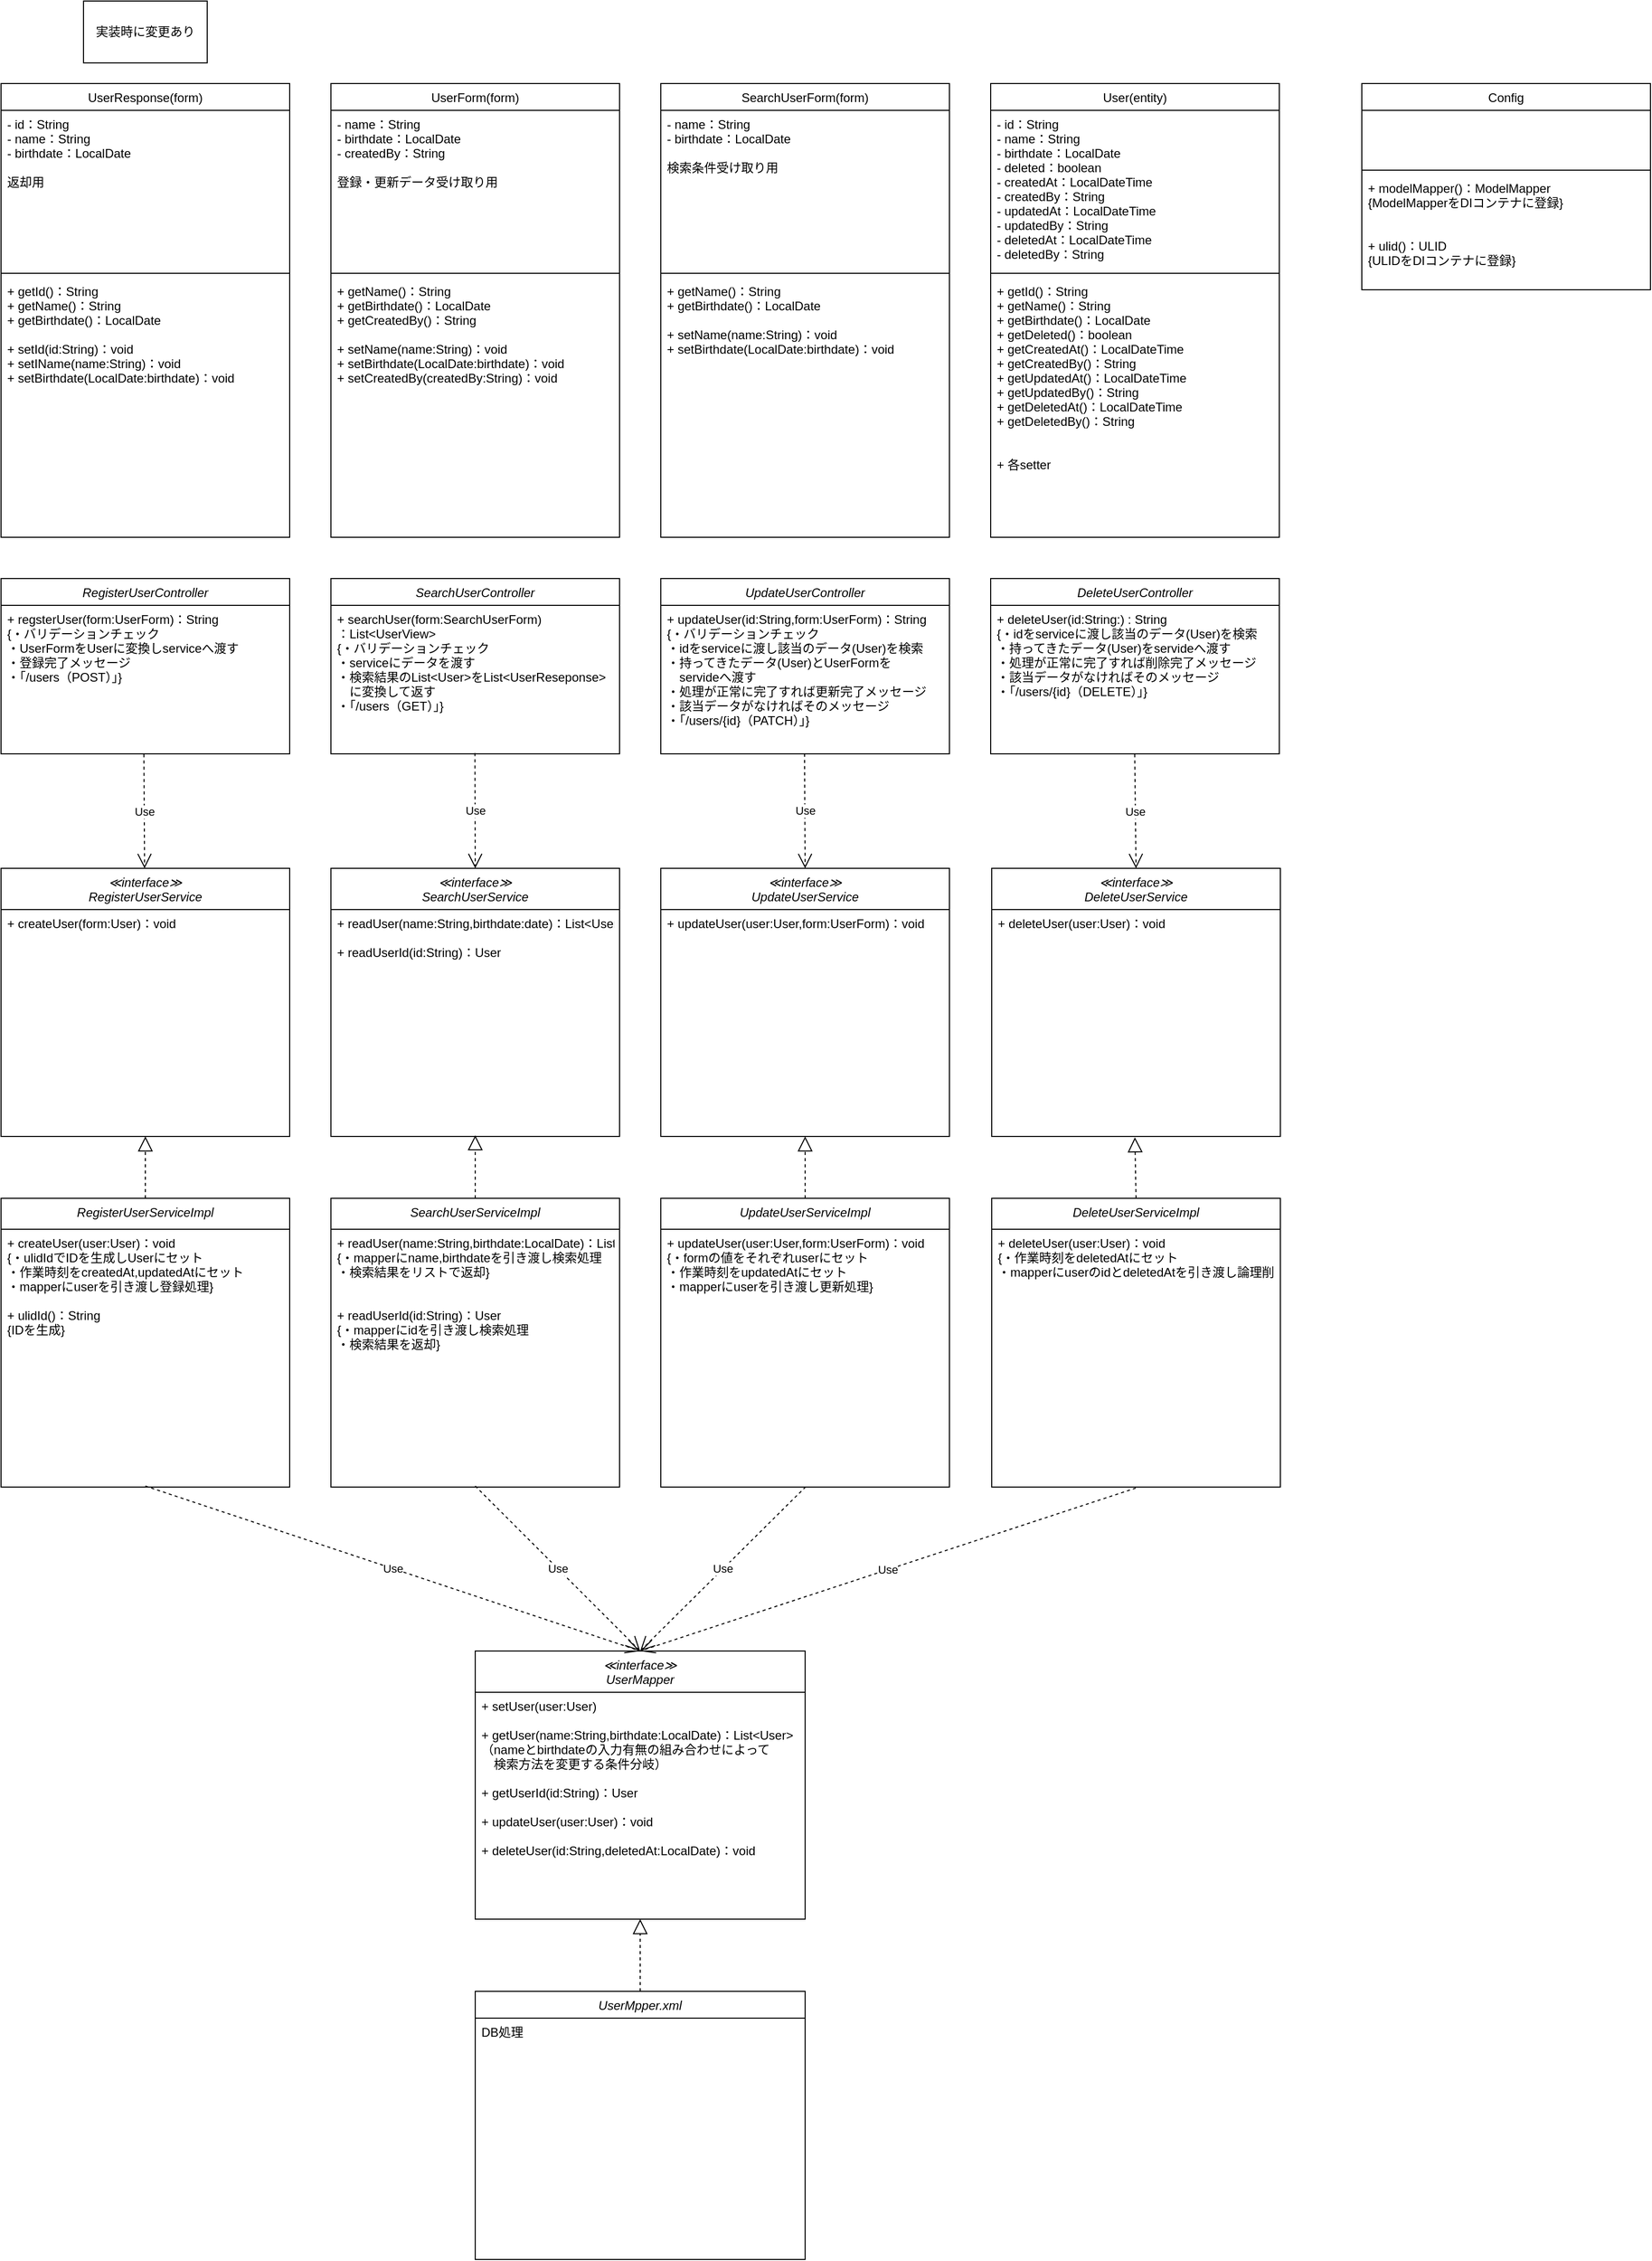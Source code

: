 <mxfile version="18.1.2" type="github">
  <diagram id="C5RBs43oDa-KdzZeNtuy" name="Page-1">
    <mxGraphModel dx="1221" dy="644" grid="1" gridSize="10" guides="1" tooltips="1" connect="1" arrows="1" fold="1" page="1" pageScale="1" pageWidth="827" pageHeight="1169" math="0" shadow="0">
      <root>
        <mxCell id="WIyWlLk6GJQsqaUBKTNV-0" />
        <mxCell id="WIyWlLk6GJQsqaUBKTNV-1" parent="WIyWlLk6GJQsqaUBKTNV-0" />
        <mxCell id="2Q6zyHyjx5GXIw4nZjvg-0" value="UserForm(form)" style="swimlane;fontStyle=0;align=center;verticalAlign=top;childLayout=stackLayout;horizontal=1;startSize=26;horizontalStack=0;resizeParent=1;resizeLast=0;collapsible=1;marginBottom=0;rounded=0;shadow=0;strokeWidth=1;" parent="WIyWlLk6GJQsqaUBKTNV-1" vertex="1">
          <mxGeometry x="320" y="80" width="280" height="440" as="geometry">
            <mxRectangle x="550" y="140" width="160" height="26" as="alternateBounds" />
          </mxGeometry>
        </mxCell>
        <mxCell id="2Q6zyHyjx5GXIw4nZjvg-1" value="- name：String&#xa;- birthdate：LocalDate&#xa;- createdBy：String&#xa;&#xa;登録・更新データ受け取り用" style="text;align=left;verticalAlign=top;spacingLeft=4;spacingRight=4;overflow=hidden;rotatable=0;points=[[0,0.5],[1,0.5]];portConstraint=eastwest;" parent="2Q6zyHyjx5GXIw4nZjvg-0" vertex="1">
          <mxGeometry y="26" width="280" height="154" as="geometry" />
        </mxCell>
        <mxCell id="2Q6zyHyjx5GXIw4nZjvg-2" value="" style="line;html=1;strokeWidth=1;align=left;verticalAlign=middle;spacingTop=-1;spacingLeft=3;spacingRight=3;rotatable=0;labelPosition=right;points=[];portConstraint=eastwest;" parent="2Q6zyHyjx5GXIw4nZjvg-0" vertex="1">
          <mxGeometry y="180" width="280" height="8" as="geometry" />
        </mxCell>
        <mxCell id="2Q6zyHyjx5GXIw4nZjvg-3" value="+ getName()：String&#xa;+ getBirthdate()：LocalDate&#xa;+ getCreatedBy()：String&#xa;&#xa;+ setName(name:String)：void&#xa;+ setBirthdate(LocalDate:birthdate)：void&#xa;+ setCreatedBy(createdBy:String)：void" style="text;align=left;verticalAlign=top;spacingLeft=4;spacingRight=4;overflow=hidden;rotatable=0;points=[[0,0.5],[1,0.5]];portConstraint=eastwest;" parent="2Q6zyHyjx5GXIw4nZjvg-0" vertex="1">
          <mxGeometry y="188" width="280" height="252" as="geometry" />
        </mxCell>
        <mxCell id="2Q6zyHyjx5GXIw4nZjvg-4" value="RegisterUserController" style="swimlane;fontStyle=2;align=center;verticalAlign=top;childLayout=stackLayout;horizontal=1;startSize=26;horizontalStack=0;resizeParent=1;resizeLast=0;collapsible=1;marginBottom=0;rounded=0;shadow=0;strokeWidth=1;" parent="WIyWlLk6GJQsqaUBKTNV-1" vertex="1">
          <mxGeometry y="560" width="280" height="170" as="geometry">
            <mxRectangle x="230" y="140" width="160" height="26" as="alternateBounds" />
          </mxGeometry>
        </mxCell>
        <mxCell id="2Q6zyHyjx5GXIw4nZjvg-5" value="+ regsterUser(form:UserForm)：String&#xa;{・バリデーションチェック&#xa;・UserFormをUserに変換しserviceへ渡す&#xa;・登録完了メッセージ&#xa;・「/users（POST）」}" style="text;align=left;verticalAlign=top;spacingLeft=4;spacingRight=4;overflow=hidden;rotatable=0;points=[[0,0.5],[1,0.5]];portConstraint=eastwest;" parent="2Q6zyHyjx5GXIw4nZjvg-4" vertex="1">
          <mxGeometry y="26" width="280" height="144" as="geometry" />
        </mxCell>
        <mxCell id="2Q6zyHyjx5GXIw4nZjvg-6" value="実装時に変更あり" style="whiteSpace=wrap;html=1;" parent="WIyWlLk6GJQsqaUBKTNV-1" vertex="1">
          <mxGeometry x="80" width="120" height="60" as="geometry" />
        </mxCell>
        <mxCell id="2Q6zyHyjx5GXIw4nZjvg-7" value="User(entity)" style="swimlane;fontStyle=0;align=center;verticalAlign=top;childLayout=stackLayout;horizontal=1;startSize=26;horizontalStack=0;resizeParent=1;resizeLast=0;collapsible=1;marginBottom=0;rounded=0;shadow=0;strokeWidth=1;" parent="WIyWlLk6GJQsqaUBKTNV-1" vertex="1">
          <mxGeometry x="960" y="80" width="280" height="440" as="geometry">
            <mxRectangle x="550" y="140" width="160" height="26" as="alternateBounds" />
          </mxGeometry>
        </mxCell>
        <mxCell id="2Q6zyHyjx5GXIw4nZjvg-8" value="- id：String&#xa;- name：String&#xa;- birthdate：LocalDate&#xa;- deleted：boolean&#xa;- createdAt：LocalDateTime&#xa;- createdBy：String&#xa;- updatedAt：LocalDateTime&#xa;- updatedBy：String&#xa;- deletedAt：LocalDateTime&#xa;- deletedBy：String" style="text;align=left;verticalAlign=top;spacingLeft=4;spacingRight=4;overflow=hidden;rotatable=0;points=[[0,0.5],[1,0.5]];portConstraint=eastwest;" parent="2Q6zyHyjx5GXIw4nZjvg-7" vertex="1">
          <mxGeometry y="26" width="280" height="154" as="geometry" />
        </mxCell>
        <mxCell id="2Q6zyHyjx5GXIw4nZjvg-9" value="" style="line;html=1;strokeWidth=1;align=left;verticalAlign=middle;spacingTop=-1;spacingLeft=3;spacingRight=3;rotatable=0;labelPosition=right;points=[];portConstraint=eastwest;" parent="2Q6zyHyjx5GXIw4nZjvg-7" vertex="1">
          <mxGeometry y="180" width="280" height="8" as="geometry" />
        </mxCell>
        <mxCell id="2Q6zyHyjx5GXIw4nZjvg-10" value="+ getId()：String&#xa;+ getName()：String&#xa;+ getBirthdate()：LocalDate&#xa;+ getDeleted()：boolean&#xa;+ getCreatedAt()：LocalDateTime&#xa;+ getCreatedBy()：String&#xa;+ getUpdatedAt()：LocalDateTime&#xa;+ getUpdatedBy()：String&#xa;+ getDeletedAt()：LocalDateTime&#xa;+ getDeletedBy()：String&#xa;&#xa;&#xa;+ 各setter" style="text;align=left;verticalAlign=top;spacingLeft=4;spacingRight=4;overflow=hidden;rotatable=0;points=[[0,0.5],[1,0.5]];portConstraint=eastwest;" parent="2Q6zyHyjx5GXIw4nZjvg-7" vertex="1">
          <mxGeometry y="188" width="280" height="252" as="geometry" />
        </mxCell>
        <mxCell id="2Q6zyHyjx5GXIw4nZjvg-11" value="UpdateUserController" style="swimlane;fontStyle=2;align=center;verticalAlign=top;childLayout=stackLayout;horizontal=1;startSize=26;horizontalStack=0;resizeParent=1;resizeLast=0;collapsible=1;marginBottom=0;rounded=0;shadow=0;strokeWidth=1;" parent="WIyWlLk6GJQsqaUBKTNV-1" vertex="1">
          <mxGeometry x="640" y="560" width="280" height="170" as="geometry">
            <mxRectangle x="230" y="140" width="160" height="26" as="alternateBounds" />
          </mxGeometry>
        </mxCell>
        <mxCell id="2Q6zyHyjx5GXIw4nZjvg-12" value="+ updateUser(id:String,form:UserForm)：String&#xa;{・バリデーションチェック&#xa;・idをserviceに渡し該当のデータ(User)を検索&#xa;・持ってきたデータ(User)とUserFormを&#xa;　servideへ渡す&#xa;・処理が正常に完了すれば更新完了メッセージ&#xa;・該当データがなければそのメッセージ&#xa;・「/users/{id}（PATCH）」}&#xa;" style="text;align=left;verticalAlign=top;spacingLeft=4;spacingRight=4;overflow=hidden;rotatable=0;points=[[0,0.5],[1,0.5]];portConstraint=eastwest;" parent="2Q6zyHyjx5GXIw4nZjvg-11" vertex="1">
          <mxGeometry y="26" width="280" height="144" as="geometry" />
        </mxCell>
        <mxCell id="2Q6zyHyjx5GXIw4nZjvg-13" value="≪interface≫&#xa;RegisterUserService" style="swimlane;fontStyle=2;align=center;verticalAlign=top;childLayout=stackLayout;horizontal=1;startSize=40;horizontalStack=0;resizeParent=1;resizeLast=0;collapsible=1;marginBottom=0;rounded=0;shadow=0;strokeWidth=1;" parent="WIyWlLk6GJQsqaUBKTNV-1" vertex="1">
          <mxGeometry y="841" width="280" height="260" as="geometry">
            <mxRectangle x="230" y="140" width="160" height="26" as="alternateBounds" />
          </mxGeometry>
        </mxCell>
        <mxCell id="2Q6zyHyjx5GXIw4nZjvg-14" value="+ createUser(form:User)：void&#xa;&#xa;" style="text;align=left;verticalAlign=top;spacingLeft=4;spacingRight=4;overflow=hidden;rotatable=0;points=[[0,0.5],[1,0.5]];portConstraint=eastwest;" parent="2Q6zyHyjx5GXIw4nZjvg-13" vertex="1">
          <mxGeometry y="40" width="280" height="220" as="geometry" />
        </mxCell>
        <mxCell id="2Q6zyHyjx5GXIw4nZjvg-15" value="Use" style="endArrow=open;endSize=12;dashed=1;html=1;rounded=0;exitX=0.495;exitY=1.003;exitDx=0;exitDy=0;exitPerimeter=0;" parent="WIyWlLk6GJQsqaUBKTNV-1" source="2Q6zyHyjx5GXIw4nZjvg-5" target="2Q6zyHyjx5GXIw4nZjvg-13" edge="1">
          <mxGeometry width="160" relative="1" as="geometry">
            <mxPoint x="260" y="702" as="sourcePoint" />
            <mxPoint x="144" y="850" as="targetPoint" />
          </mxGeometry>
        </mxCell>
        <mxCell id="2Q6zyHyjx5GXIw4nZjvg-16" value="Use" style="endArrow=open;endSize=12;dashed=1;html=1;rounded=0;exitX=0.498;exitY=0.999;exitDx=0;exitDy=0;exitPerimeter=0;entryX=0.5;entryY=0;entryDx=0;entryDy=0;" parent="WIyWlLk6GJQsqaUBKTNV-1" source="2Q6zyHyjx5GXIw4nZjvg-12" target="KJj9Us8JGRB6TX172S0L-4" edge="1">
          <mxGeometry width="160" relative="1" as="geometry">
            <mxPoint x="499" y="704" as="sourcePoint" />
            <mxPoint x="779" y="880" as="targetPoint" />
          </mxGeometry>
        </mxCell>
        <mxCell id="2Q6zyHyjx5GXIw4nZjvg-17" value="RegisterUserServiceImpl" style="swimlane;fontStyle=2;align=center;verticalAlign=top;childLayout=stackLayout;horizontal=1;startSize=30;horizontalStack=0;resizeParent=1;resizeLast=0;collapsible=1;marginBottom=0;rounded=0;shadow=0;strokeWidth=1;" parent="WIyWlLk6GJQsqaUBKTNV-1" vertex="1">
          <mxGeometry y="1161" width="280" height="280" as="geometry">
            <mxRectangle x="230" y="140" width="160" height="26" as="alternateBounds" />
          </mxGeometry>
        </mxCell>
        <mxCell id="2Q6zyHyjx5GXIw4nZjvg-18" value="+ createUser(user:User)：void&#xa;{・ulidIdでIDを生成しUserにセット&#xa;・作業時刻をcreatedAt,updatedAtにセット&#xa;・mapperにuserを引き渡し登録処理}&#xa;&#xa;+ ulidId()：String&#xa;{IDを生成}&#xa;" style="text;align=left;verticalAlign=top;spacingLeft=4;spacingRight=4;overflow=hidden;rotatable=0;points=[[0,0.5],[1,0.5]];portConstraint=eastwest;" parent="2Q6zyHyjx5GXIw4nZjvg-17" vertex="1">
          <mxGeometry y="30" width="280" height="250" as="geometry" />
        </mxCell>
        <mxCell id="2Q6zyHyjx5GXIw4nZjvg-19" value="" style="endArrow=block;dashed=1;endFill=0;endSize=12;html=1;rounded=0;exitX=0.5;exitY=0;exitDx=0;exitDy=0;entryX=0.5;entryY=1;entryDx=0;entryDy=0;" parent="WIyWlLk6GJQsqaUBKTNV-1" source="2Q6zyHyjx5GXIw4nZjvg-17" target="2Q6zyHyjx5GXIw4nZjvg-13" edge="1">
          <mxGeometry width="160" relative="1" as="geometry">
            <mxPoint x="390" y="981" as="sourcePoint" />
            <mxPoint x="550" y="981" as="targetPoint" />
          </mxGeometry>
        </mxCell>
        <mxCell id="2Q6zyHyjx5GXIw4nZjvg-20" value="≪interface≫&#xa;UserMapper" style="swimlane;fontStyle=2;align=center;verticalAlign=top;childLayout=stackLayout;horizontal=1;startSize=40;horizontalStack=0;resizeParent=1;resizeLast=0;collapsible=1;marginBottom=0;rounded=0;shadow=0;strokeWidth=1;" parent="WIyWlLk6GJQsqaUBKTNV-1" vertex="1">
          <mxGeometry x="460" y="1600" width="320" height="260" as="geometry">
            <mxRectangle x="230" y="140" width="160" height="26" as="alternateBounds" />
          </mxGeometry>
        </mxCell>
        <mxCell id="2Q6zyHyjx5GXIw4nZjvg-21" value="+ setUser(user:User)&#xa;&#xa;+ getUser(name:String,birthdate:LocalDate)：List&lt;User&gt;&#xa;（nameとbirthdateの入力有無の組み合わせによって&#xa;　検索方法を変更する条件分岐）&#xa;&#xa;+ getUserId(id:String)：User&#xa;&#xa;+ updateUser(user:User)：void&#xa;&#xa;+ deleteUser(id:String,deletedAt:LocalDate)：void&#xa;" style="text;align=left;verticalAlign=top;spacingLeft=4;spacingRight=4;overflow=hidden;rotatable=0;points=[[0,0.5],[1,0.5]];portConstraint=eastwest;" parent="2Q6zyHyjx5GXIw4nZjvg-20" vertex="1">
          <mxGeometry y="40" width="320" height="220" as="geometry" />
        </mxCell>
        <mxCell id="2Q6zyHyjx5GXIw4nZjvg-22" value="Use" style="endArrow=open;endSize=12;dashed=1;html=1;rounded=0;entryX=0.5;entryY=0;entryDx=0;entryDy=0;exitX=0.5;exitY=0.996;exitDx=0;exitDy=0;exitPerimeter=0;" parent="WIyWlLk6GJQsqaUBKTNV-1" source="2Q6zyHyjx5GXIw4nZjvg-18" target="2Q6zyHyjx5GXIw4nZjvg-20" edge="1">
          <mxGeometry width="160" relative="1" as="geometry">
            <mxPoint x="380" y="2160" as="sourcePoint" />
            <mxPoint x="730" y="1470" as="targetPoint" />
            <Array as="points" />
          </mxGeometry>
        </mxCell>
        <mxCell id="2Q6zyHyjx5GXIw4nZjvg-23" value="UserMpper.xml" style="swimlane;fontStyle=2;align=center;verticalAlign=top;childLayout=stackLayout;horizontal=1;startSize=26;horizontalStack=0;resizeParent=1;resizeLast=0;collapsible=1;marginBottom=0;rounded=0;shadow=0;strokeWidth=1;" parent="WIyWlLk6GJQsqaUBKTNV-1" vertex="1">
          <mxGeometry x="460" y="1930" width="320" height="260" as="geometry">
            <mxRectangle x="230" y="140" width="160" height="26" as="alternateBounds" />
          </mxGeometry>
        </mxCell>
        <mxCell id="2Q6zyHyjx5GXIw4nZjvg-24" value="DB処理" style="text;align=left;verticalAlign=top;spacingLeft=4;spacingRight=4;overflow=hidden;rotatable=0;points=[[0,0.5],[1,0.5]];portConstraint=eastwest;" parent="2Q6zyHyjx5GXIw4nZjvg-23" vertex="1">
          <mxGeometry y="26" width="320" height="134" as="geometry" />
        </mxCell>
        <mxCell id="2Q6zyHyjx5GXIw4nZjvg-25" value="" style="endArrow=block;dashed=1;endFill=0;endSize=12;html=1;rounded=0;entryX=0.5;entryY=1;entryDx=0;entryDy=0;exitX=0.5;exitY=0;exitDx=0;exitDy=0;" parent="WIyWlLk6GJQsqaUBKTNV-1" source="2Q6zyHyjx5GXIw4nZjvg-23" target="2Q6zyHyjx5GXIw4nZjvg-20" edge="1">
          <mxGeometry width="160" relative="1" as="geometry">
            <mxPoint x="-590" y="1980" as="sourcePoint" />
            <mxPoint x="-430" y="1980" as="targetPoint" />
          </mxGeometry>
        </mxCell>
        <mxCell id="2Q6zyHyjx5GXIw4nZjvg-26" value="SearchUserController" style="swimlane;fontStyle=2;align=center;verticalAlign=top;childLayout=stackLayout;horizontal=1;startSize=26;horizontalStack=0;resizeParent=1;resizeLast=0;collapsible=1;marginBottom=0;rounded=0;shadow=0;strokeWidth=1;" parent="WIyWlLk6GJQsqaUBKTNV-1" vertex="1">
          <mxGeometry x="320" y="560" width="280" height="170" as="geometry">
            <mxRectangle x="230" y="140" width="160" height="26" as="alternateBounds" />
          </mxGeometry>
        </mxCell>
        <mxCell id="2Q6zyHyjx5GXIw4nZjvg-27" value="+ searchUser(form:SearchUserForm)&#xa;：List&lt;UserView&gt;&#xa;{・バリデーションチェック&#xa;・serviceにデータを渡す&#xa;・検索結果のList&lt;User&gt;をList&lt;UserReseponse&gt;&#xa;　に変換して返す&#xa;・「/users（GET）」}&#xa;&#xa;" style="text;align=left;verticalAlign=top;spacingLeft=4;spacingRight=4;overflow=hidden;rotatable=0;points=[[0,0.5],[1,0.5]];portConstraint=eastwest;" parent="2Q6zyHyjx5GXIw4nZjvg-26" vertex="1">
          <mxGeometry y="26" width="280" height="144" as="geometry" />
        </mxCell>
        <mxCell id="2Q6zyHyjx5GXIw4nZjvg-28" value="Use" style="endArrow=open;endSize=12;dashed=1;html=1;rounded=0;exitX=0.499;exitY=0.995;exitDx=0;exitDy=0;exitPerimeter=0;entryX=0.5;entryY=0;entryDx=0;entryDy=0;" parent="WIyWlLk6GJQsqaUBKTNV-1" source="2Q6zyHyjx5GXIw4nZjvg-27" target="KJj9Us8JGRB6TX172S0L-0" edge="1">
          <mxGeometry width="160" relative="1" as="geometry">
            <mxPoint x="360" y="740" as="sourcePoint" />
            <mxPoint x="463" y="840" as="targetPoint" />
          </mxGeometry>
        </mxCell>
        <mxCell id="2Q6zyHyjx5GXIw4nZjvg-29" value="UserResponse(form)" style="swimlane;fontStyle=0;align=center;verticalAlign=top;childLayout=stackLayout;horizontal=1;startSize=26;horizontalStack=0;resizeParent=1;resizeLast=0;collapsible=1;marginBottom=0;rounded=0;shadow=0;strokeWidth=1;" parent="WIyWlLk6GJQsqaUBKTNV-1" vertex="1">
          <mxGeometry y="80" width="280" height="440" as="geometry">
            <mxRectangle x="550" y="140" width="160" height="26" as="alternateBounds" />
          </mxGeometry>
        </mxCell>
        <mxCell id="2Q6zyHyjx5GXIw4nZjvg-30" value="- id：String&#xa;- name：String&#xa;- birthdate：LocalDate&#xa;&#xa;返却用" style="text;align=left;verticalAlign=top;spacingLeft=4;spacingRight=4;overflow=hidden;rotatable=0;points=[[0,0.5],[1,0.5]];portConstraint=eastwest;" parent="2Q6zyHyjx5GXIw4nZjvg-29" vertex="1">
          <mxGeometry y="26" width="280" height="154" as="geometry" />
        </mxCell>
        <mxCell id="2Q6zyHyjx5GXIw4nZjvg-31" value="" style="line;html=1;strokeWidth=1;align=left;verticalAlign=middle;spacingTop=-1;spacingLeft=3;spacingRight=3;rotatable=0;labelPosition=right;points=[];portConstraint=eastwest;" parent="2Q6zyHyjx5GXIw4nZjvg-29" vertex="1">
          <mxGeometry y="180" width="280" height="8" as="geometry" />
        </mxCell>
        <mxCell id="2Q6zyHyjx5GXIw4nZjvg-32" value="+ getId()：String&#xa;+ getName()：String&#xa;+ getBirthdate()：LocalDate&#xa;&#xa;+ setId(id:String)：void&#xa;+ setIName(name:String)：void&#xa;+ setBirthdate(LocalDate:birthdate)：void" style="text;align=left;verticalAlign=top;spacingLeft=4;spacingRight=4;overflow=hidden;rotatable=0;points=[[0,0.5],[1,0.5]];portConstraint=eastwest;" parent="2Q6zyHyjx5GXIw4nZjvg-29" vertex="1">
          <mxGeometry y="188" width="280" height="252" as="geometry" />
        </mxCell>
        <mxCell id="2Q6zyHyjx5GXIw4nZjvg-33" value="SearchUserForm(form)" style="swimlane;fontStyle=0;align=center;verticalAlign=top;childLayout=stackLayout;horizontal=1;startSize=26;horizontalStack=0;resizeParent=1;resizeLast=0;collapsible=1;marginBottom=0;rounded=0;shadow=0;strokeWidth=1;" parent="WIyWlLk6GJQsqaUBKTNV-1" vertex="1">
          <mxGeometry x="640" y="80" width="280" height="440" as="geometry">
            <mxRectangle x="550" y="140" width="160" height="26" as="alternateBounds" />
          </mxGeometry>
        </mxCell>
        <mxCell id="2Q6zyHyjx5GXIw4nZjvg-34" value="- name：String&#xa;- birthdate：LocalDate&#xa;&#xa;検索条件受け取り用" style="text;align=left;verticalAlign=top;spacingLeft=4;spacingRight=4;overflow=hidden;rotatable=0;points=[[0,0.5],[1,0.5]];portConstraint=eastwest;" parent="2Q6zyHyjx5GXIw4nZjvg-33" vertex="1">
          <mxGeometry y="26" width="280" height="154" as="geometry" />
        </mxCell>
        <mxCell id="2Q6zyHyjx5GXIw4nZjvg-35" value="" style="line;html=1;strokeWidth=1;align=left;verticalAlign=middle;spacingTop=-1;spacingLeft=3;spacingRight=3;rotatable=0;labelPosition=right;points=[];portConstraint=eastwest;" parent="2Q6zyHyjx5GXIw4nZjvg-33" vertex="1">
          <mxGeometry y="180" width="280" height="8" as="geometry" />
        </mxCell>
        <mxCell id="2Q6zyHyjx5GXIw4nZjvg-36" value="+ getName()：String&#xa;+ getBirthdate()：LocalDate&#xa;&#xa;+ setName(name:String)：void&#xa;+ setBirthdate(LocalDate:birthdate)：void" style="text;align=left;verticalAlign=top;spacingLeft=4;spacingRight=4;overflow=hidden;rotatable=0;points=[[0,0.5],[1,0.5]];portConstraint=eastwest;" parent="2Q6zyHyjx5GXIw4nZjvg-33" vertex="1">
          <mxGeometry y="188" width="280" height="252" as="geometry" />
        </mxCell>
        <mxCell id="2Q6zyHyjx5GXIw4nZjvg-37" value="DeleteUserController" style="swimlane;fontStyle=2;align=center;verticalAlign=top;childLayout=stackLayout;horizontal=1;startSize=26;horizontalStack=0;resizeParent=1;resizeLast=0;collapsible=1;marginBottom=0;rounded=0;shadow=0;strokeWidth=1;" parent="WIyWlLk6GJQsqaUBKTNV-1" vertex="1">
          <mxGeometry x="960" y="560" width="280" height="170" as="geometry">
            <mxRectangle x="230" y="140" width="160" height="26" as="alternateBounds" />
          </mxGeometry>
        </mxCell>
        <mxCell id="2Q6zyHyjx5GXIw4nZjvg-38" value="+ deleteUser(id:String:) : String&#xa;{・idをserviceに渡し該当のデータ(User)を検索&#xa;・持ってきたデータ(User)をservideへ渡す&#xa;・処理が正常に完了すれば削除完了メッセージ&#xa;・該当データがなければそのメッセージ&#xa;・「/users/{id}（DELETE）」}&#xa;" style="text;align=left;verticalAlign=top;spacingLeft=4;spacingRight=4;overflow=hidden;rotatable=0;points=[[0,0.5],[1,0.5]];portConstraint=eastwest;" parent="2Q6zyHyjx5GXIw4nZjvg-37" vertex="1">
          <mxGeometry y="26" width="280" height="144" as="geometry" />
        </mxCell>
        <mxCell id="2Q6zyHyjx5GXIw4nZjvg-39" value="Use" style="endArrow=open;endSize=12;dashed=1;html=1;rounded=0;exitX=0.499;exitY=1.003;exitDx=0;exitDy=0;exitPerimeter=0;entryX=0.5;entryY=0;entryDx=0;entryDy=0;" parent="WIyWlLk6GJQsqaUBKTNV-1" source="2Q6zyHyjx5GXIw4nZjvg-38" target="KJj9Us8JGRB6TX172S0L-8" edge="1">
          <mxGeometry width="160" relative="1" as="geometry">
            <mxPoint x="1060" y="780" as="sourcePoint" />
            <mxPoint x="1100" y="920" as="targetPoint" />
          </mxGeometry>
        </mxCell>
        <mxCell id="2Q6zyHyjx5GXIw4nZjvg-40" value="Config" style="swimlane;fontStyle=0;align=center;verticalAlign=top;childLayout=stackLayout;horizontal=1;startSize=26;horizontalStack=0;resizeParent=1;resizeLast=0;collapsible=1;marginBottom=0;rounded=0;shadow=0;strokeWidth=1;" parent="WIyWlLk6GJQsqaUBKTNV-1" vertex="1">
          <mxGeometry x="1320" y="80" width="280" height="200" as="geometry">
            <mxRectangle x="550" y="140" width="160" height="26" as="alternateBounds" />
          </mxGeometry>
        </mxCell>
        <mxCell id="2Q6zyHyjx5GXIw4nZjvg-41" value="&#xa;&#xa;&#xa;" style="text;align=left;verticalAlign=top;spacingLeft=4;spacingRight=4;overflow=hidden;rotatable=0;points=[[0,0.5],[1,0.5]];portConstraint=eastwest;" parent="2Q6zyHyjx5GXIw4nZjvg-40" vertex="1">
          <mxGeometry y="26" width="280" height="54" as="geometry" />
        </mxCell>
        <mxCell id="2Q6zyHyjx5GXIw4nZjvg-42" value="" style="line;html=1;strokeWidth=1;align=left;verticalAlign=middle;spacingTop=-1;spacingLeft=3;spacingRight=3;rotatable=0;labelPosition=right;points=[];portConstraint=eastwest;" parent="2Q6zyHyjx5GXIw4nZjvg-40" vertex="1">
          <mxGeometry y="80" width="280" height="8" as="geometry" />
        </mxCell>
        <mxCell id="2Q6zyHyjx5GXIw4nZjvg-43" value="+ modelMapper()：ModelMapper&#xa;{ModelMapperをDIコンテナに登録}&#xa;&#xa;&#xa;+ ulid()：ULID&#xa;{ULIDをDIコンテナに登録}" style="text;align=left;verticalAlign=top;spacingLeft=4;spacingRight=4;overflow=hidden;rotatable=0;points=[[0,0.5],[1,0.5]];portConstraint=eastwest;" parent="2Q6zyHyjx5GXIw4nZjvg-40" vertex="1">
          <mxGeometry y="88" width="280" height="102" as="geometry" />
        </mxCell>
        <mxCell id="KJj9Us8JGRB6TX172S0L-0" value="≪interface≫&#xa;SearchUserService" style="swimlane;fontStyle=2;align=center;verticalAlign=top;childLayout=stackLayout;horizontal=1;startSize=40;horizontalStack=0;resizeParent=1;resizeLast=0;collapsible=1;marginBottom=0;rounded=0;shadow=0;strokeWidth=1;" parent="WIyWlLk6GJQsqaUBKTNV-1" vertex="1">
          <mxGeometry x="320" y="841" width="280" height="260" as="geometry">
            <mxRectangle x="230" y="140" width="160" height="26" as="alternateBounds" />
          </mxGeometry>
        </mxCell>
        <mxCell id="KJj9Us8JGRB6TX172S0L-1" value="+ readUser(name:String,birthdate:date)：List&lt;User&gt;&#xa;&#xa;+ readUserId(id:String)：User&#xa;&#xa;&#xa;" style="text;align=left;verticalAlign=top;spacingLeft=4;spacingRight=4;overflow=hidden;rotatable=0;points=[[0,0.5],[1,0.5]];portConstraint=eastwest;" parent="KJj9Us8JGRB6TX172S0L-0" vertex="1">
          <mxGeometry y="40" width="280" height="220" as="geometry" />
        </mxCell>
        <mxCell id="KJj9Us8JGRB6TX172S0L-2" value="SearchUserServiceImpl" style="swimlane;fontStyle=2;align=center;verticalAlign=top;childLayout=stackLayout;horizontal=1;startSize=30;horizontalStack=0;resizeParent=1;resizeLast=0;collapsible=1;marginBottom=0;rounded=0;shadow=0;strokeWidth=1;" parent="WIyWlLk6GJQsqaUBKTNV-1" vertex="1">
          <mxGeometry x="320" y="1161" width="280" height="280" as="geometry">
            <mxRectangle x="230" y="140" width="160" height="26" as="alternateBounds" />
          </mxGeometry>
        </mxCell>
        <mxCell id="KJj9Us8JGRB6TX172S0L-3" value="+ readUser(name:String,birthdate:LocalDate)：List&lt;User&gt;&#xa;{・mapperにname,birthdateを引き渡し検索処理&#xa;・検索結果をリストで返却}&#xa;&#xa;&#xa;+ readUserId(id:String)：User&#xa;{・mapperにidを引き渡し検索処理&#xa;・検索結果を返却}&#xa;&#xa;" style="text;align=left;verticalAlign=top;spacingLeft=4;spacingRight=4;overflow=hidden;rotatable=0;points=[[0,0.5],[1,0.5]];portConstraint=eastwest;" parent="KJj9Us8JGRB6TX172S0L-2" vertex="1">
          <mxGeometry y="30" width="280" height="250" as="geometry" />
        </mxCell>
        <mxCell id="KJj9Us8JGRB6TX172S0L-4" value="≪interface≫&#xa;UpdateUserService" style="swimlane;fontStyle=2;align=center;verticalAlign=top;childLayout=stackLayout;horizontal=1;startSize=40;horizontalStack=0;resizeParent=1;resizeLast=0;collapsible=1;marginBottom=0;rounded=0;shadow=0;strokeWidth=1;" parent="WIyWlLk6GJQsqaUBKTNV-1" vertex="1">
          <mxGeometry x="640" y="841" width="280" height="260" as="geometry">
            <mxRectangle x="230" y="140" width="160" height="26" as="alternateBounds" />
          </mxGeometry>
        </mxCell>
        <mxCell id="KJj9Us8JGRB6TX172S0L-5" value="+ updateUser(user:User,form:UserForm)：void" style="text;align=left;verticalAlign=top;spacingLeft=4;spacingRight=4;overflow=hidden;rotatable=0;points=[[0,0.5],[1,0.5]];portConstraint=eastwest;" parent="KJj9Us8JGRB6TX172S0L-4" vertex="1">
          <mxGeometry y="40" width="280" height="220" as="geometry" />
        </mxCell>
        <mxCell id="KJj9Us8JGRB6TX172S0L-6" value="UpdateUserServiceImpl" style="swimlane;fontStyle=2;align=center;verticalAlign=top;childLayout=stackLayout;horizontal=1;startSize=30;horizontalStack=0;resizeParent=1;resizeLast=0;collapsible=1;marginBottom=0;rounded=0;shadow=0;strokeWidth=1;" parent="WIyWlLk6GJQsqaUBKTNV-1" vertex="1">
          <mxGeometry x="640" y="1161" width="280" height="280" as="geometry">
            <mxRectangle x="230" y="140" width="160" height="26" as="alternateBounds" />
          </mxGeometry>
        </mxCell>
        <mxCell id="KJj9Us8JGRB6TX172S0L-7" value="+ updateUser(user:User,form:UserForm)：void&#xa;{・formの値をそれぞれuserにセット&#xa;・作業時刻をupdatedAtにセット&#xa;・mapperにuserを引き渡し更新処理}&#xa;" style="text;align=left;verticalAlign=top;spacingLeft=4;spacingRight=4;overflow=hidden;rotatable=0;points=[[0,0.5],[1,0.5]];portConstraint=eastwest;" parent="KJj9Us8JGRB6TX172S0L-6" vertex="1">
          <mxGeometry y="30" width="280" height="250" as="geometry" />
        </mxCell>
        <mxCell id="KJj9Us8JGRB6TX172S0L-8" value="≪interface≫&#xa;DeleteUserService" style="swimlane;fontStyle=2;align=center;verticalAlign=top;childLayout=stackLayout;horizontal=1;startSize=40;horizontalStack=0;resizeParent=1;resizeLast=0;collapsible=1;marginBottom=0;rounded=0;shadow=0;strokeWidth=1;" parent="WIyWlLk6GJQsqaUBKTNV-1" vertex="1">
          <mxGeometry x="961" y="841" width="280" height="260" as="geometry">
            <mxRectangle x="230" y="140" width="160" height="26" as="alternateBounds" />
          </mxGeometry>
        </mxCell>
        <mxCell id="KJj9Us8JGRB6TX172S0L-9" value="+ deleteUser(user:User)：void" style="text;align=left;verticalAlign=top;spacingLeft=4;spacingRight=4;overflow=hidden;rotatable=0;points=[[0,0.5],[1,0.5]];portConstraint=eastwest;" parent="KJj9Us8JGRB6TX172S0L-8" vertex="1">
          <mxGeometry y="40" width="280" height="220" as="geometry" />
        </mxCell>
        <mxCell id="KJj9Us8JGRB6TX172S0L-10" value="DeleteUserServiceImpl" style="swimlane;fontStyle=2;align=center;verticalAlign=top;childLayout=stackLayout;horizontal=1;startSize=30;horizontalStack=0;resizeParent=1;resizeLast=0;collapsible=1;marginBottom=0;rounded=0;shadow=0;strokeWidth=1;" parent="WIyWlLk6GJQsqaUBKTNV-1" vertex="1">
          <mxGeometry x="961" y="1161" width="280" height="280" as="geometry">
            <mxRectangle x="230" y="140" width="160" height="26" as="alternateBounds" />
          </mxGeometry>
        </mxCell>
        <mxCell id="KJj9Us8JGRB6TX172S0L-11" value="+ deleteUser(user:User)：void&#xa;{・作業時刻をdeletedAtにセット&#xa;・mapperにuserのidとdeletedAtを引き渡し論理削除処理}&#xa;" style="text;align=left;verticalAlign=top;spacingLeft=4;spacingRight=4;overflow=hidden;rotatable=0;points=[[0,0.5],[1,0.5]];portConstraint=eastwest;" parent="KJj9Us8JGRB6TX172S0L-10" vertex="1">
          <mxGeometry y="30" width="280" height="250" as="geometry" />
        </mxCell>
        <mxCell id="KJj9Us8JGRB6TX172S0L-12" value="" style="endArrow=block;dashed=1;endFill=0;endSize=12;html=1;rounded=0;exitX=0.5;exitY=0;exitDx=0;exitDy=0;entryX=0.5;entryY=0.995;entryDx=0;entryDy=0;entryPerimeter=0;" parent="WIyWlLk6GJQsqaUBKTNV-1" source="KJj9Us8JGRB6TX172S0L-2" target="KJj9Us8JGRB6TX172S0L-1" edge="1">
          <mxGeometry width="160" relative="1" as="geometry">
            <mxPoint x="220" y="1150" as="sourcePoint" />
            <mxPoint x="270" y="1120" as="targetPoint" />
          </mxGeometry>
        </mxCell>
        <mxCell id="KJj9Us8JGRB6TX172S0L-13" value="" style="endArrow=block;dashed=1;endFill=0;endSize=12;html=1;rounded=0;exitX=0.5;exitY=0;exitDx=0;exitDy=0;entryX=0.5;entryY=1;entryDx=0;entryDy=0;entryPerimeter=0;" parent="WIyWlLk6GJQsqaUBKTNV-1" source="KJj9Us8JGRB6TX172S0L-6" target="KJj9Us8JGRB6TX172S0L-5" edge="1">
          <mxGeometry width="160" relative="1" as="geometry">
            <mxPoint x="506" y="1162" as="sourcePoint" />
            <mxPoint x="506" y="1100.9" as="targetPoint" />
          </mxGeometry>
        </mxCell>
        <mxCell id="KJj9Us8JGRB6TX172S0L-14" value="" style="endArrow=block;dashed=1;endFill=0;endSize=12;html=1;rounded=0;exitX=0.5;exitY=0;exitDx=0;exitDy=0;entryX=0.496;entryY=1.004;entryDx=0;entryDy=0;entryPerimeter=0;" parent="WIyWlLk6GJQsqaUBKTNV-1" source="KJj9Us8JGRB6TX172S0L-10" target="KJj9Us8JGRB6TX172S0L-9" edge="1">
          <mxGeometry width="160" relative="1" as="geometry">
            <mxPoint x="542" y="1168" as="sourcePoint" />
            <mxPoint x="542" y="1106.9" as="targetPoint" />
          </mxGeometry>
        </mxCell>
        <mxCell id="KJj9Us8JGRB6TX172S0L-28" value="Use" style="endArrow=open;endSize=12;dashed=1;html=1;rounded=0;exitX=0.5;exitY=0.996;exitDx=0;exitDy=0;exitPerimeter=0;entryX=0.5;entryY=0;entryDx=0;entryDy=0;" parent="WIyWlLk6GJQsqaUBKTNV-1" source="KJj9Us8JGRB6TX172S0L-3" target="2Q6zyHyjx5GXIw4nZjvg-20" edge="1">
          <mxGeometry width="160" relative="1" as="geometry">
            <mxPoint x="570" y="1510" as="sourcePoint" />
            <mxPoint x="730" y="1510" as="targetPoint" />
          </mxGeometry>
        </mxCell>
        <mxCell id="KJj9Us8JGRB6TX172S0L-29" value="Use" style="endArrow=open;endSize=12;dashed=1;html=1;rounded=0;exitX=0.502;exitY=0.999;exitDx=0;exitDy=0;exitPerimeter=0;entryX=0.5;entryY=0;entryDx=0;entryDy=0;" parent="WIyWlLk6GJQsqaUBKTNV-1" source="KJj9Us8JGRB6TX172S0L-7" target="2Q6zyHyjx5GXIw4nZjvg-20" edge="1">
          <mxGeometry width="160" relative="1" as="geometry">
            <mxPoint x="740" y="1470" as="sourcePoint" />
            <mxPoint x="900" y="1630" as="targetPoint" />
          </mxGeometry>
        </mxCell>
        <mxCell id="KJj9Us8JGRB6TX172S0L-30" value="Use" style="endArrow=open;endSize=12;dashed=1;html=1;rounded=0;entryX=0.5;entryY=0;entryDx=0;entryDy=0;exitX=0.499;exitY=1.004;exitDx=0;exitDy=0;exitPerimeter=0;" parent="WIyWlLk6GJQsqaUBKTNV-1" source="KJj9Us8JGRB6TX172S0L-11" target="2Q6zyHyjx5GXIw4nZjvg-20" edge="1">
          <mxGeometry width="160" relative="1" as="geometry">
            <mxPoint x="1140" y="1480" as="sourcePoint" />
            <mxPoint x="950" y="1610" as="targetPoint" />
          </mxGeometry>
        </mxCell>
      </root>
    </mxGraphModel>
  </diagram>
</mxfile>
